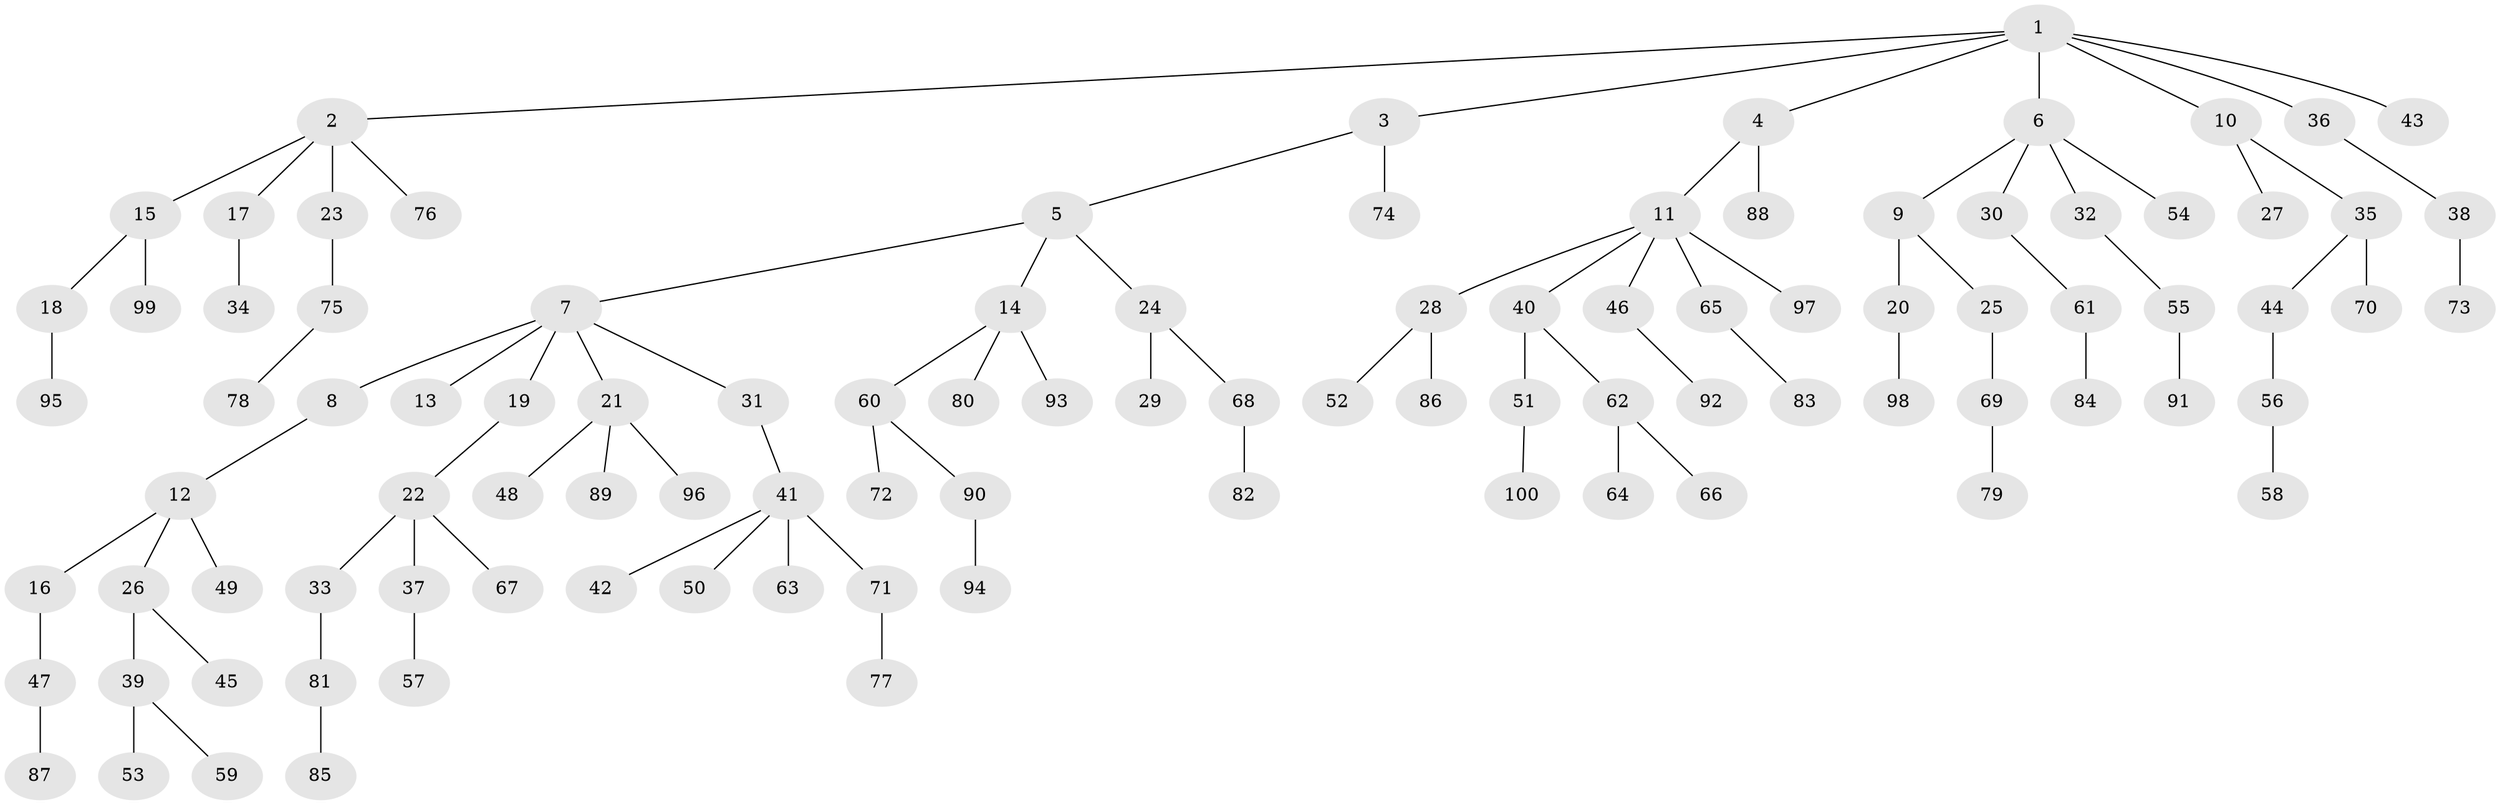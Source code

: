 // Generated by graph-tools (version 1.1) at 2025/02/03/09/25 03:02:21]
// undirected, 100 vertices, 99 edges
graph export_dot {
graph [start="1"]
  node [color=gray90,style=filled];
  1;
  2;
  3;
  4;
  5;
  6;
  7;
  8;
  9;
  10;
  11;
  12;
  13;
  14;
  15;
  16;
  17;
  18;
  19;
  20;
  21;
  22;
  23;
  24;
  25;
  26;
  27;
  28;
  29;
  30;
  31;
  32;
  33;
  34;
  35;
  36;
  37;
  38;
  39;
  40;
  41;
  42;
  43;
  44;
  45;
  46;
  47;
  48;
  49;
  50;
  51;
  52;
  53;
  54;
  55;
  56;
  57;
  58;
  59;
  60;
  61;
  62;
  63;
  64;
  65;
  66;
  67;
  68;
  69;
  70;
  71;
  72;
  73;
  74;
  75;
  76;
  77;
  78;
  79;
  80;
  81;
  82;
  83;
  84;
  85;
  86;
  87;
  88;
  89;
  90;
  91;
  92;
  93;
  94;
  95;
  96;
  97;
  98;
  99;
  100;
  1 -- 2;
  1 -- 3;
  1 -- 4;
  1 -- 6;
  1 -- 10;
  1 -- 36;
  1 -- 43;
  2 -- 15;
  2 -- 17;
  2 -- 23;
  2 -- 76;
  3 -- 5;
  3 -- 74;
  4 -- 11;
  4 -- 88;
  5 -- 7;
  5 -- 14;
  5 -- 24;
  6 -- 9;
  6 -- 30;
  6 -- 32;
  6 -- 54;
  7 -- 8;
  7 -- 13;
  7 -- 19;
  7 -- 21;
  7 -- 31;
  8 -- 12;
  9 -- 20;
  9 -- 25;
  10 -- 27;
  10 -- 35;
  11 -- 28;
  11 -- 40;
  11 -- 46;
  11 -- 65;
  11 -- 97;
  12 -- 16;
  12 -- 26;
  12 -- 49;
  14 -- 60;
  14 -- 80;
  14 -- 93;
  15 -- 18;
  15 -- 99;
  16 -- 47;
  17 -- 34;
  18 -- 95;
  19 -- 22;
  20 -- 98;
  21 -- 48;
  21 -- 89;
  21 -- 96;
  22 -- 33;
  22 -- 37;
  22 -- 67;
  23 -- 75;
  24 -- 29;
  24 -- 68;
  25 -- 69;
  26 -- 39;
  26 -- 45;
  28 -- 52;
  28 -- 86;
  30 -- 61;
  31 -- 41;
  32 -- 55;
  33 -- 81;
  35 -- 44;
  35 -- 70;
  36 -- 38;
  37 -- 57;
  38 -- 73;
  39 -- 53;
  39 -- 59;
  40 -- 51;
  40 -- 62;
  41 -- 42;
  41 -- 50;
  41 -- 63;
  41 -- 71;
  44 -- 56;
  46 -- 92;
  47 -- 87;
  51 -- 100;
  55 -- 91;
  56 -- 58;
  60 -- 72;
  60 -- 90;
  61 -- 84;
  62 -- 64;
  62 -- 66;
  65 -- 83;
  68 -- 82;
  69 -- 79;
  71 -- 77;
  75 -- 78;
  81 -- 85;
  90 -- 94;
}
